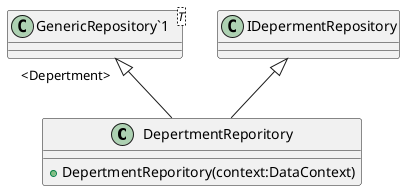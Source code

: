 @startuml
class DepertmentReporitory {
    + DepertmentReporitory(context:DataContext)
}
class "GenericRepository`1"<T> {
}
"GenericRepository`1" "<Depertment>" <|-- DepertmentReporitory
IDepermentRepository <|-- DepertmentReporitory
@enduml
